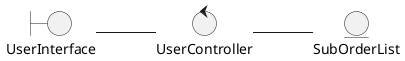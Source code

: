 @startuml
''' 省略底部

left to right direction

	boundary UserInterface 
	control UserController 
	entity SubOrderList

	UserInterface -- UserController
	UserController -- SubOrderList

@enduml
